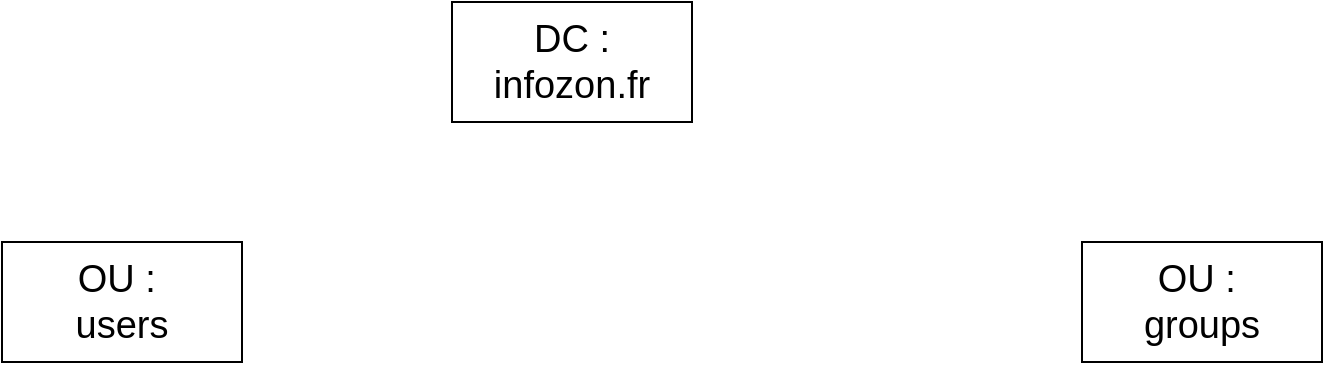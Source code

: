 <mxfile version="26.1.0">
  <diagram name="Page-1" id="F8iX20QYRqziLLMn0y7p">
    <mxGraphModel dx="1500" dy="824" grid="1" gridSize="10" guides="1" tooltips="1" connect="1" arrows="1" fold="1" page="1" pageScale="1" pageWidth="1169" pageHeight="827" math="0" shadow="0">
      <root>
        <mxCell id="0" />
        <mxCell id="1" parent="0" />
        <mxCell id="PTHQSvJavqctd6pmB3jz-1" value="&lt;font style=&quot;font-size: 19px;&quot;&gt;DC : infozon.fr&lt;/font&gt;" style="rounded=0;whiteSpace=wrap;html=1;" vertex="1" parent="1">
          <mxGeometry x="525" y="30" width="120" height="60" as="geometry" />
        </mxCell>
        <mxCell id="PTHQSvJavqctd6pmB3jz-2" value="&lt;div&gt;&lt;font style=&quot;font-size: 19px;&quot;&gt;OU :&amp;nbsp;&lt;/font&gt;&lt;/div&gt;&lt;div&gt;&lt;font style=&quot;font-size: 19px;&quot;&gt;users&lt;/font&gt;&lt;/div&gt;" style="rounded=0;whiteSpace=wrap;html=1;" vertex="1" parent="1">
          <mxGeometry x="300" y="150" width="120" height="60" as="geometry" />
        </mxCell>
        <mxCell id="PTHQSvJavqctd6pmB3jz-3" value="&lt;div&gt;&lt;font style=&quot;font-size: 19px;&quot;&gt;OU :&amp;nbsp;&lt;/font&gt;&lt;/div&gt;&lt;div&gt;&lt;font style=&quot;font-size: 19px;&quot;&gt;groups&lt;/font&gt;&lt;/div&gt;" style="rounded=0;whiteSpace=wrap;html=1;" vertex="1" parent="1">
          <mxGeometry x="840" y="150" width="120" height="60" as="geometry" />
        </mxCell>
      </root>
    </mxGraphModel>
  </diagram>
</mxfile>
